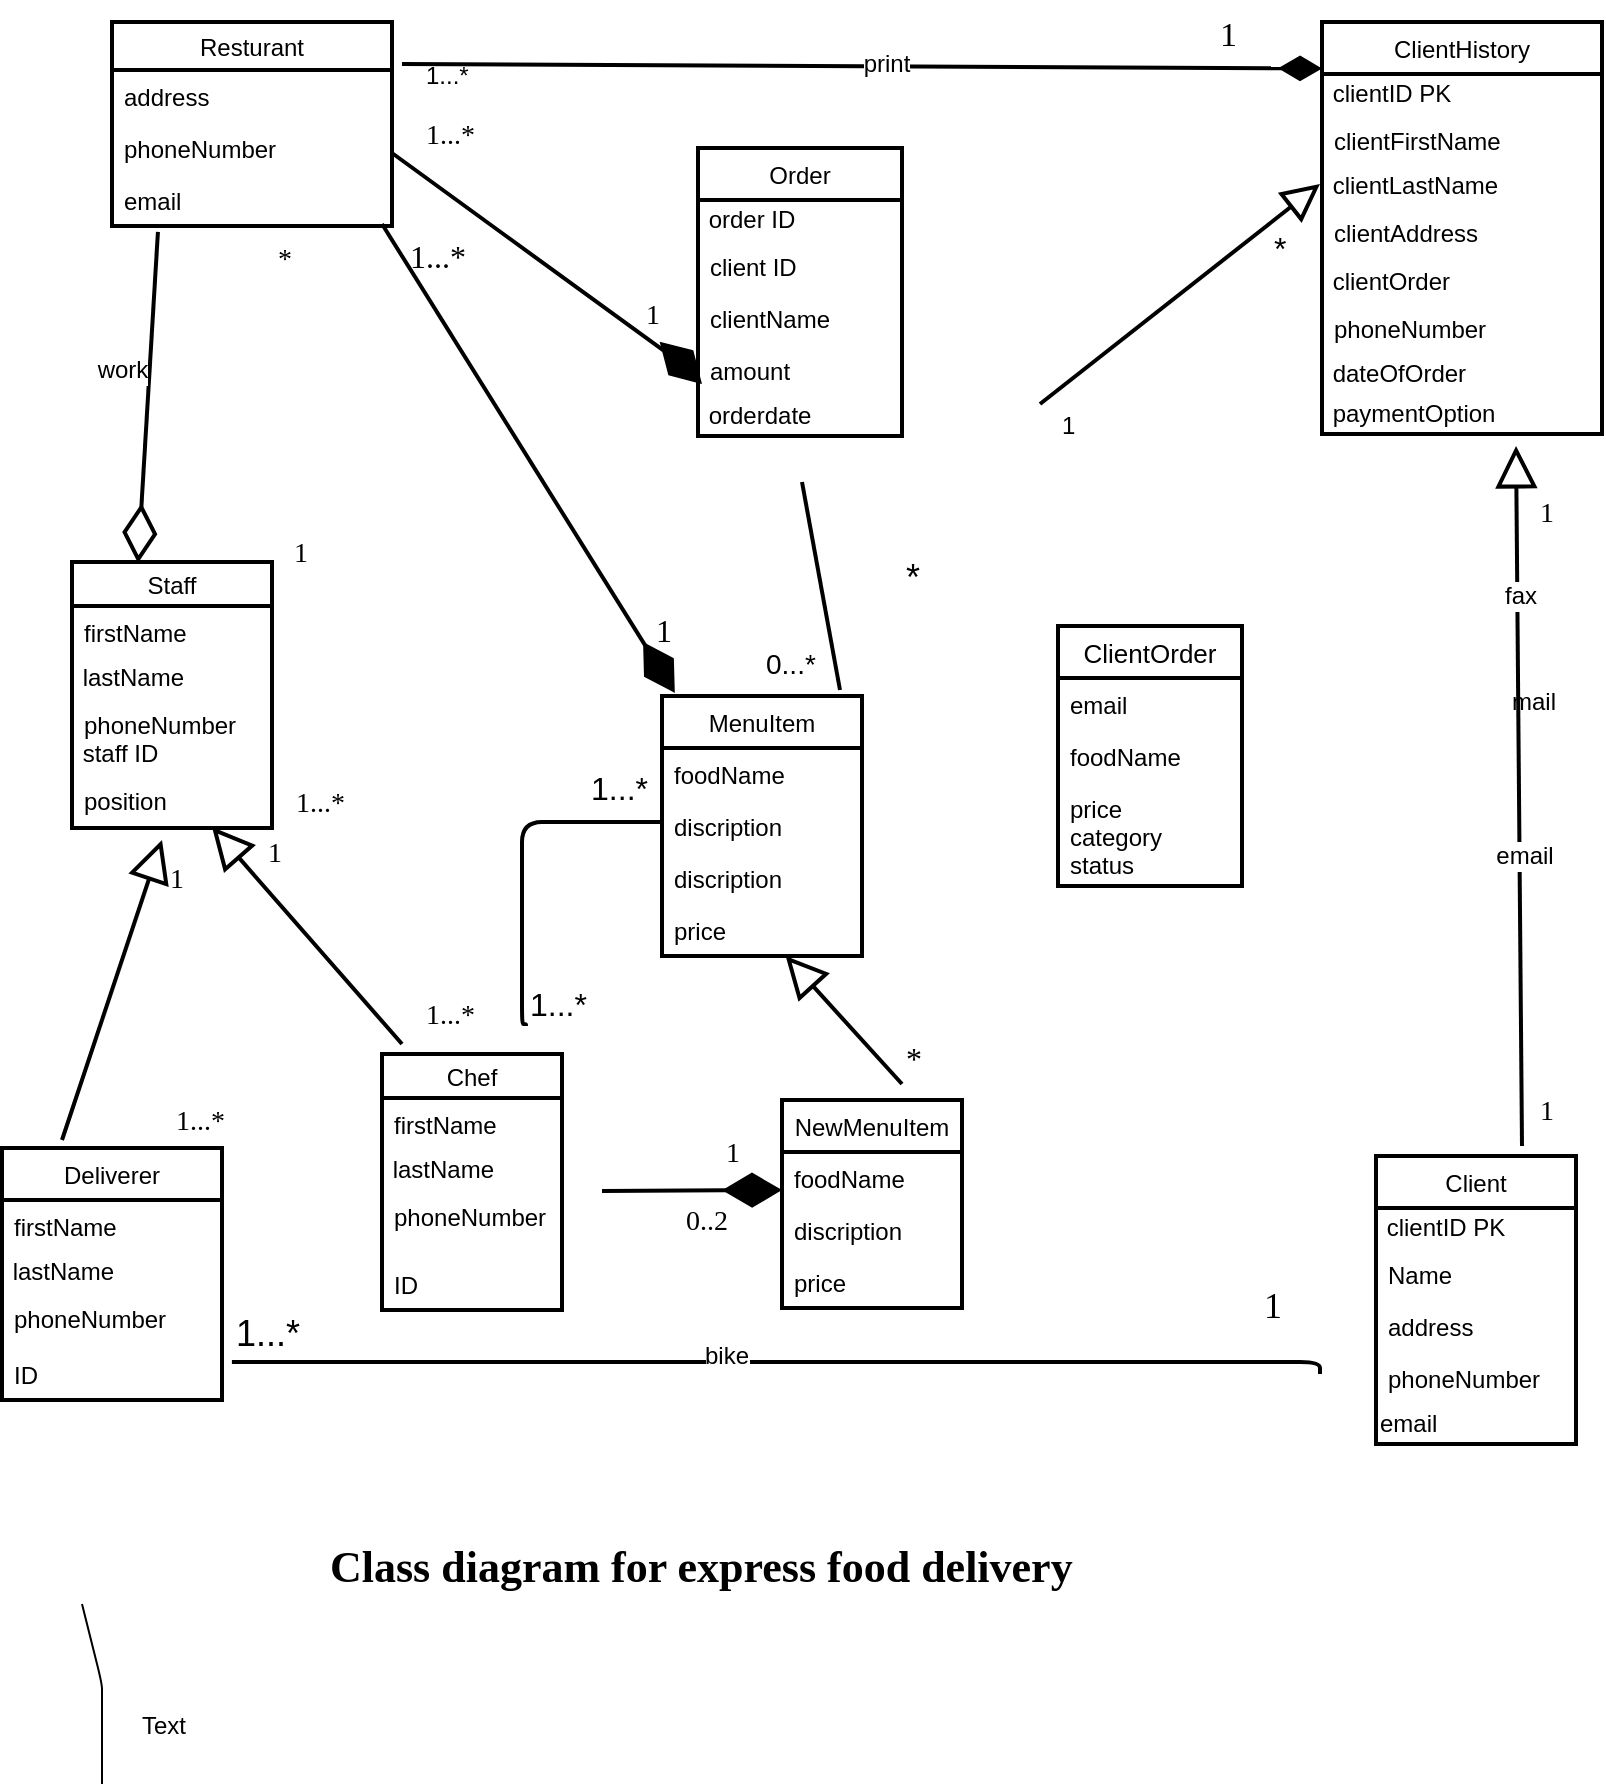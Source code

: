 <mxfile version="10.6.7" type="github"><diagram id="PMyvaHPzKjc7pbSjc2OF" name="Page-1"><mxGraphModel dx="840" dy="484" grid="1" gridSize="10" guides="1" tooltips="1" connect="1" arrows="1" fold="1" page="1" pageScale="1" pageWidth="850" pageHeight="1100" math="0" shadow="0"><root><mxCell id="0"/><mxCell id="1" parent="0"/><mxCell id="FSvo1Zlq3_zy5thV-xdE-30" value="Resturant" style="swimlane;fontStyle=0;childLayout=stackLayout;horizontal=1;startSize=24;fillColor=none;horizontalStack=0;resizeParent=1;resizeParentMax=0;resizeLast=0;collapsible=1;marginBottom=0;strokeWidth=2;" parent="1" vertex="1"><mxGeometry x="75" y="59" width="140" height="102" as="geometry"/></mxCell><mxCell id="FSvo1Zlq3_zy5thV-xdE-31" value="address" style="text;strokeColor=none;fillColor=none;align=left;verticalAlign=top;spacingLeft=4;spacingRight=4;overflow=hidden;rotatable=0;points=[[0,0.5],[1,0.5]];portConstraint=eastwest;" parent="FSvo1Zlq3_zy5thV-xdE-30" vertex="1"><mxGeometry y="24" width="140" height="26" as="geometry"/></mxCell><mxCell id="FSvo1Zlq3_zy5thV-xdE-32" value="phoneNumber" style="text;strokeColor=none;fillColor=none;align=left;verticalAlign=top;spacingLeft=4;spacingRight=4;overflow=hidden;rotatable=0;points=[[0,0.5],[1,0.5]];portConstraint=eastwest;" parent="FSvo1Zlq3_zy5thV-xdE-30" vertex="1"><mxGeometry y="50" width="140" height="26" as="geometry"/></mxCell><mxCell id="FSvo1Zlq3_zy5thV-xdE-33" value="email" style="text;strokeColor=none;fillColor=none;align=left;verticalAlign=top;spacingLeft=4;spacingRight=4;overflow=hidden;rotatable=0;points=[[0,0.5],[1,0.5]];portConstraint=eastwest;" parent="FSvo1Zlq3_zy5thV-xdE-30" vertex="1"><mxGeometry y="76" width="140" height="26" as="geometry"/></mxCell><mxCell id="FSvo1Zlq3_zy5thV-xdE-34" value="Staff" style="swimlane;fontStyle=0;childLayout=stackLayout;horizontal=1;startSize=22;fillColor=none;horizontalStack=0;resizeParent=1;resizeParentMax=0;resizeLast=0;collapsible=1;marginBottom=0;strokeWidth=2;" parent="1" vertex="1"><mxGeometry x="55" y="329" width="100" height="133" as="geometry"/></mxCell><mxCell id="FSvo1Zlq3_zy5thV-xdE-35" value="firstName" style="text;strokeColor=none;fillColor=none;align=left;verticalAlign=top;spacingLeft=4;spacingRight=4;overflow=hidden;rotatable=0;points=[[0,0.5],[1,0.5]];portConstraint=eastwest;" parent="FSvo1Zlq3_zy5thV-xdE-34" vertex="1"><mxGeometry y="22" width="100" height="26" as="geometry"/></mxCell><mxCell id="oN-hASVHx3ZPVdohbFlS-25" value="&amp;nbsp;lastName" style="text;html=1;resizable=0;points=[];autosize=1;align=left;verticalAlign=top;spacingTop=-4;" parent="FSvo1Zlq3_zy5thV-xdE-34" vertex="1"><mxGeometry y="48" width="100" height="20" as="geometry"/></mxCell><mxCell id="FSvo1Zlq3_zy5thV-xdE-36" value="phoneNumber" style="text;strokeColor=none;fillColor=none;align=left;verticalAlign=top;spacingLeft=4;spacingRight=4;overflow=hidden;rotatable=0;points=[[0,0.5],[1,0.5]];portConstraint=eastwest;" parent="FSvo1Zlq3_zy5thV-xdE-34" vertex="1"><mxGeometry y="68" width="100" height="18" as="geometry"/></mxCell><mxCell id="FSvo1Zlq3_zy5thV-xdE-40" value="&amp;nbsp;staff ID" style="text;html=1;resizable=0;points=[];autosize=1;align=left;verticalAlign=top;spacingTop=-4;" parent="FSvo1Zlq3_zy5thV-xdE-34" vertex="1"><mxGeometry y="86" width="100" height="20" as="geometry"/></mxCell><mxCell id="FSvo1Zlq3_zy5thV-xdE-37" value="position" style="text;strokeColor=none;fillColor=none;align=left;verticalAlign=top;spacingLeft=4;spacingRight=4;overflow=hidden;rotatable=0;points=[[0,0.5],[1,0.5]];portConstraint=eastwest;" parent="FSvo1Zlq3_zy5thV-xdE-34" vertex="1"><mxGeometry y="106" width="100" height="27" as="geometry"/></mxCell><mxCell id="FSvo1Zlq3_zy5thV-xdE-41" value="Deliverer" style="swimlane;fontStyle=0;childLayout=stackLayout;horizontal=1;startSize=26;fillColor=none;horizontalStack=0;resizeParent=1;resizeParentMax=0;resizeLast=0;collapsible=1;marginBottom=0;strokeWidth=2;" parent="1" vertex="1"><mxGeometry x="20" y="622" width="110" height="126" as="geometry"/></mxCell><mxCell id="FSvo1Zlq3_zy5thV-xdE-42" value="firstName" style="text;strokeColor=none;fillColor=none;align=left;verticalAlign=top;spacingLeft=4;spacingRight=4;overflow=hidden;rotatable=0;points=[[0,0.5],[1,0.5]];portConstraint=eastwest;" parent="FSvo1Zlq3_zy5thV-xdE-41" vertex="1"><mxGeometry y="26" width="110" height="26" as="geometry"/></mxCell><mxCell id="oN-hASVHx3ZPVdohbFlS-24" value="&amp;nbsp;lastName" style="text;html=1;resizable=0;points=[];autosize=1;align=left;verticalAlign=top;spacingTop=-4;" parent="FSvo1Zlq3_zy5thV-xdE-41" vertex="1"><mxGeometry y="52" width="110" height="20" as="geometry"/></mxCell><mxCell id="FSvo1Zlq3_zy5thV-xdE-43" value="phoneNumber" style="text;strokeColor=none;fillColor=none;align=left;verticalAlign=top;spacingLeft=4;spacingRight=4;overflow=hidden;rotatable=0;points=[[0,0.5],[1,0.5]];portConstraint=eastwest;" parent="FSvo1Zlq3_zy5thV-xdE-41" vertex="1"><mxGeometry y="72" width="110" height="28" as="geometry"/></mxCell><mxCell id="FSvo1Zlq3_zy5thV-xdE-44" value="ID" style="text;strokeColor=none;fillColor=none;align=left;verticalAlign=top;spacingLeft=4;spacingRight=4;overflow=hidden;rotatable=0;points=[[0,0.5],[1,0.5]];portConstraint=eastwest;" parent="FSvo1Zlq3_zy5thV-xdE-41" vertex="1"><mxGeometry y="100" width="110" height="26" as="geometry"/></mxCell><mxCell id="FSvo1Zlq3_zy5thV-xdE-45" value="Chef" style="swimlane;fontStyle=0;childLayout=stackLayout;horizontal=1;startSize=22;fillColor=none;horizontalStack=0;resizeParent=1;resizeParentMax=0;resizeLast=0;collapsible=1;marginBottom=0;strokeWidth=2;" parent="1" vertex="1"><mxGeometry x="210" y="575" width="90" height="128" as="geometry"/></mxCell><mxCell id="FSvo1Zlq3_zy5thV-xdE-46" value="firstName" style="text;strokeColor=none;fillColor=none;align=left;verticalAlign=top;spacingLeft=4;spacingRight=4;overflow=hidden;rotatable=0;points=[[0,0.5],[1,0.5]];portConstraint=eastwest;" parent="FSvo1Zlq3_zy5thV-xdE-45" vertex="1"><mxGeometry y="22" width="90" height="26" as="geometry"/></mxCell><mxCell id="oN-hASVHx3ZPVdohbFlS-18" value="&amp;nbsp;lastName" style="text;html=1;resizable=0;points=[];autosize=1;align=left;verticalAlign=top;spacingTop=-4;" parent="FSvo1Zlq3_zy5thV-xdE-45" vertex="1"><mxGeometry y="48" width="90" height="20" as="geometry"/></mxCell><mxCell id="FSvo1Zlq3_zy5thV-xdE-47" value="phoneNumber" style="text;strokeColor=none;fillColor=none;align=left;verticalAlign=top;spacingLeft=4;spacingRight=4;overflow=hidden;rotatable=0;points=[[0,0.5],[1,0.5]];portConstraint=eastwest;" parent="FSvo1Zlq3_zy5thV-xdE-45" vertex="1"><mxGeometry y="68" width="90" height="34" as="geometry"/></mxCell><mxCell id="FSvo1Zlq3_zy5thV-xdE-48" value="ID" style="text;strokeColor=none;fillColor=none;align=left;verticalAlign=top;spacingLeft=4;spacingRight=4;overflow=hidden;rotatable=0;points=[[0,0.5],[1,0.5]];portConstraint=eastwest;" parent="FSvo1Zlq3_zy5thV-xdE-45" vertex="1"><mxGeometry y="102" width="90" height="26" as="geometry"/></mxCell><mxCell id="FSvo1Zlq3_zy5thV-xdE-50" value="NewMenuItem" style="swimlane;fontStyle=0;childLayout=stackLayout;horizontal=1;startSize=26;fillColor=none;horizontalStack=0;resizeParent=1;resizeParentMax=0;resizeLast=0;collapsible=1;marginBottom=0;strokeWidth=2;" parent="1" vertex="1"><mxGeometry x="410" y="598" width="90" height="104" as="geometry"/></mxCell><mxCell id="UmTWgHU85mDlZWaIVKo3-22" value="foodName" style="text;strokeColor=none;fillColor=none;align=left;verticalAlign=top;spacingLeft=4;spacingRight=4;overflow=hidden;rotatable=0;points=[[0,0.5],[1,0.5]];portConstraint=eastwest;" parent="FSvo1Zlq3_zy5thV-xdE-50" vertex="1"><mxGeometry y="26" width="90" height="26" as="geometry"/></mxCell><mxCell id="FSvo1Zlq3_zy5thV-xdE-52" value="discription" style="text;strokeColor=none;fillColor=none;align=left;verticalAlign=top;spacingLeft=4;spacingRight=4;overflow=hidden;rotatable=0;points=[[0,0.5],[1,0.5]];portConstraint=eastwest;" parent="FSvo1Zlq3_zy5thV-xdE-50" vertex="1"><mxGeometry y="52" width="90" height="26" as="geometry"/></mxCell><mxCell id="FSvo1Zlq3_zy5thV-xdE-53" value="price" style="text;strokeColor=none;fillColor=none;align=left;verticalAlign=top;spacingLeft=4;spacingRight=4;overflow=hidden;rotatable=0;points=[[0,0.5],[1,0.5]];portConstraint=eastwest;" parent="FSvo1Zlq3_zy5thV-xdE-50" vertex="1"><mxGeometry y="78" width="90" height="26" as="geometry"/></mxCell><mxCell id="FSvo1Zlq3_zy5thV-xdE-54" value="Client" style="swimlane;fontStyle=0;childLayout=stackLayout;horizontal=1;startSize=26;fillColor=none;horizontalStack=0;resizeParent=1;resizeParentMax=0;resizeLast=0;collapsible=1;marginBottom=0;strokeWidth=2;" parent="1" vertex="1"><mxGeometry x="707" y="626" width="100" height="144" as="geometry"/></mxCell><mxCell id="c8X7KiR34gB_Cx5gtq29-8" value="&amp;nbsp;clientID PK" style="text;html=1;resizable=0;points=[];autosize=1;align=left;verticalAlign=top;spacingTop=-4;" parent="FSvo1Zlq3_zy5thV-xdE-54" vertex="1"><mxGeometry y="26" width="100" height="20" as="geometry"/></mxCell><mxCell id="FSvo1Zlq3_zy5thV-xdE-55" value="Name" style="text;strokeColor=none;fillColor=none;align=left;verticalAlign=top;spacingLeft=4;spacingRight=4;overflow=hidden;rotatable=0;points=[[0,0.5],[1,0.5]];portConstraint=eastwest;" parent="FSvo1Zlq3_zy5thV-xdE-54" vertex="1"><mxGeometry y="46" width="100" height="26" as="geometry"/></mxCell><mxCell id="FSvo1Zlq3_zy5thV-xdE-56" value="address" style="text;strokeColor=none;fillColor=none;align=left;verticalAlign=top;spacingLeft=4;spacingRight=4;overflow=hidden;rotatable=0;points=[[0,0.5],[1,0.5]];portConstraint=eastwest;" parent="FSvo1Zlq3_zy5thV-xdE-54" vertex="1"><mxGeometry y="72" width="100" height="26" as="geometry"/></mxCell><mxCell id="FSvo1Zlq3_zy5thV-xdE-57" value="phoneNumber" style="text;strokeColor=none;fillColor=none;align=left;verticalAlign=top;spacingLeft=4;spacingRight=4;overflow=hidden;rotatable=0;points=[[0,0.5],[1,0.5]];portConstraint=eastwest;" parent="FSvo1Zlq3_zy5thV-xdE-54" vertex="1"><mxGeometry y="98" width="100" height="26" as="geometry"/></mxCell><mxCell id="FSvo1Zlq3_zy5thV-xdE-66" value="email" style="text;html=1;resizable=0;points=[];autosize=1;align=left;verticalAlign=top;spacingTop=-4;" parent="FSvo1Zlq3_zy5thV-xdE-54" vertex="1"><mxGeometry y="124" width="100" height="20" as="geometry"/></mxCell><mxCell id="FSvo1Zlq3_zy5thV-xdE-62" value="MenuItem" style="swimlane;fontStyle=0;childLayout=stackLayout;horizontal=1;startSize=26;fillColor=none;horizontalStack=0;resizeParent=1;resizeParentMax=0;resizeLast=0;collapsible=1;marginBottom=0;strokeWidth=2;" parent="1" vertex="1"><mxGeometry x="350" y="396" width="100" height="130" as="geometry"/></mxCell><mxCell id="FSvo1Zlq3_zy5thV-xdE-63" value="foodName" style="text;strokeColor=none;fillColor=none;align=left;verticalAlign=top;spacingLeft=4;spacingRight=4;overflow=hidden;rotatable=0;points=[[0,0.5],[1,0.5]];portConstraint=eastwest;" parent="FSvo1Zlq3_zy5thV-xdE-62" vertex="1"><mxGeometry y="26" width="100" height="26" as="geometry"/></mxCell><mxCell id="RG7TzE9p2jxdOOslJ8Bv-2" value="discription" style="text;strokeColor=none;fillColor=none;align=left;verticalAlign=top;spacingLeft=4;spacingRight=4;overflow=hidden;rotatable=0;points=[[0,0.5],[1,0.5]];portConstraint=eastwest;" vertex="1" parent="FSvo1Zlq3_zy5thV-xdE-62"><mxGeometry y="52" width="100" height="26" as="geometry"/></mxCell><mxCell id="FSvo1Zlq3_zy5thV-xdE-64" value="discription" style="text;strokeColor=none;fillColor=none;align=left;verticalAlign=top;spacingLeft=4;spacingRight=4;overflow=hidden;rotatable=0;points=[[0,0.5],[1,0.5]];portConstraint=eastwest;" parent="FSvo1Zlq3_zy5thV-xdE-62" vertex="1"><mxGeometry y="78" width="100" height="26" as="geometry"/></mxCell><mxCell id="FSvo1Zlq3_zy5thV-xdE-65" value="price" style="text;strokeColor=none;fillColor=none;align=left;verticalAlign=top;spacingLeft=4;spacingRight=4;overflow=hidden;rotatable=0;points=[[0,0.5],[1,0.5]];portConstraint=eastwest;" parent="FSvo1Zlq3_zy5thV-xdE-62" vertex="1"><mxGeometry y="104" width="100" height="26" as="geometry"/></mxCell><mxCell id="FSvo1Zlq3_zy5thV-xdE-67" value="Order" style="swimlane;fontStyle=0;childLayout=stackLayout;horizontal=1;startSize=26;fillColor=none;horizontalStack=0;resizeParent=1;resizeParentMax=0;resizeLast=0;collapsible=1;marginBottom=0;strokeWidth=2;" parent="1" vertex="1"><mxGeometry x="368" y="122" width="102" height="144" as="geometry"/></mxCell><mxCell id="c8X7KiR34gB_Cx5gtq29-2" value="&amp;nbsp;order ID" style="text;html=1;resizable=0;points=[];autosize=1;align=left;verticalAlign=top;spacingTop=-4;" parent="FSvo1Zlq3_zy5thV-xdE-67" vertex="1"><mxGeometry y="26" width="102" height="20" as="geometry"/></mxCell><mxCell id="FSvo1Zlq3_zy5thV-xdE-69" value="client ID" style="text;strokeColor=none;fillColor=none;align=left;verticalAlign=top;spacingLeft=4;spacingRight=4;overflow=hidden;rotatable=0;points=[[0,0.5],[1,0.5]];portConstraint=eastwest;" parent="FSvo1Zlq3_zy5thV-xdE-67" vertex="1"><mxGeometry y="46" width="102" height="26" as="geometry"/></mxCell><mxCell id="RG7TzE9p2jxdOOslJ8Bv-3" value="clientName" style="text;strokeColor=none;fillColor=none;align=left;verticalAlign=top;spacingLeft=4;spacingRight=4;overflow=hidden;rotatable=0;points=[[0,0.5],[1,0.5]];portConstraint=eastwest;" vertex="1" parent="FSvo1Zlq3_zy5thV-xdE-67"><mxGeometry y="72" width="102" height="26" as="geometry"/></mxCell><mxCell id="FSvo1Zlq3_zy5thV-xdE-70" value="amount" style="text;strokeColor=none;fillColor=none;align=left;verticalAlign=top;spacingLeft=4;spacingRight=4;overflow=hidden;rotatable=0;points=[[0,0.5],[1,0.5]];portConstraint=eastwest;" parent="FSvo1Zlq3_zy5thV-xdE-67" vertex="1"><mxGeometry y="98" width="102" height="26" as="geometry"/></mxCell><mxCell id="FSvo1Zlq3_zy5thV-xdE-76" value="&amp;nbsp;orderdate" style="text;html=1;resizable=0;points=[];autosize=1;align=left;verticalAlign=top;spacingTop=-4;" parent="FSvo1Zlq3_zy5thV-xdE-67" vertex="1"><mxGeometry y="124" width="102" height="20" as="geometry"/></mxCell><mxCell id="FSvo1Zlq3_zy5thV-xdE-71" value="ClientHistory" style="swimlane;fontStyle=0;childLayout=stackLayout;horizontal=1;startSize=26;fillColor=none;horizontalStack=0;resizeParent=1;resizeParentMax=0;resizeLast=0;collapsible=1;marginBottom=0;strokeWidth=2;" parent="1" vertex="1"><mxGeometry x="680" y="59" width="140" height="206" as="geometry"/></mxCell><mxCell id="c8X7KiR34gB_Cx5gtq29-9" value="&amp;nbsp;clientID PK" style="text;html=1;resizable=0;points=[];autosize=1;align=left;verticalAlign=top;spacingTop=-4;" parent="FSvo1Zlq3_zy5thV-xdE-71" vertex="1"><mxGeometry y="26" width="140" height="20" as="geometry"/></mxCell><mxCell id="FSvo1Zlq3_zy5thV-xdE-72" value="clientFirstName" style="text;strokeColor=none;fillColor=none;align=left;verticalAlign=top;spacingLeft=4;spacingRight=4;overflow=hidden;rotatable=0;points=[[0,0.5],[1,0.5]];portConstraint=eastwest;" parent="FSvo1Zlq3_zy5thV-xdE-71" vertex="1"><mxGeometry y="46" width="140" height="26" as="geometry"/></mxCell><mxCell id="oN-hASVHx3ZPVdohbFlS-26" value="&amp;nbsp;clientLastName" style="text;html=1;resizable=0;points=[];autosize=1;align=left;verticalAlign=top;spacingTop=-4;" parent="FSvo1Zlq3_zy5thV-xdE-71" vertex="1"><mxGeometry y="72" width="140" height="20" as="geometry"/></mxCell><mxCell id="FSvo1Zlq3_zy5thV-xdE-73" value="clientAddress" style="text;strokeColor=none;fillColor=none;align=left;verticalAlign=top;spacingLeft=4;spacingRight=4;overflow=hidden;rotatable=0;points=[[0,0.5],[1,0.5]];portConstraint=eastwest;" parent="FSvo1Zlq3_zy5thV-xdE-71" vertex="1"><mxGeometry y="92" width="140" height="28" as="geometry"/></mxCell><mxCell id="FSvo1Zlq3_zy5thV-xdE-78" value="&amp;nbsp;clientOrder" style="text;html=1;resizable=0;points=[];autosize=1;align=left;verticalAlign=top;spacingTop=-4;" parent="FSvo1Zlq3_zy5thV-xdE-71" vertex="1"><mxGeometry y="120" width="140" height="20" as="geometry"/></mxCell><mxCell id="FSvo1Zlq3_zy5thV-xdE-74" value="phoneNumber" style="text;strokeColor=none;fillColor=none;align=left;verticalAlign=top;spacingLeft=4;spacingRight=4;overflow=hidden;rotatable=0;points=[[0,0.5],[1,0.5]];portConstraint=eastwest;" parent="FSvo1Zlq3_zy5thV-xdE-71" vertex="1"><mxGeometry y="140" width="140" height="26" as="geometry"/></mxCell><mxCell id="WOUE0Jak8V4BQsyUj6WV-1" value="&amp;nbsp;dateOfOrder" style="text;html=1;resizable=0;points=[];autosize=1;align=left;verticalAlign=top;spacingTop=-4;" parent="FSvo1Zlq3_zy5thV-xdE-71" vertex="1"><mxGeometry y="166" width="140" height="20" as="geometry"/></mxCell><mxCell id="FSvo1Zlq3_zy5thV-xdE-83" value="&amp;nbsp;paymentOption" style="text;html=1;resizable=0;points=[];autosize=1;align=left;verticalAlign=top;spacingTop=-4;" parent="FSvo1Zlq3_zy5thV-xdE-71" vertex="1"><mxGeometry y="186" width="140" height="20" as="geometry"/></mxCell><mxCell id="FSvo1Zlq3_zy5thV-xdE-84" value="" style="endArrow=none;html=1;edgeStyle=orthogonalEdgeStyle;exitX=1.045;exitY=0.269;exitDx=0;exitDy=0;exitPerimeter=0;strokeWidth=2;" parent="1" source="FSvo1Zlq3_zy5thV-xdE-44" edge="1"><mxGeometry relative="1" as="geometry"><mxPoint x="145" y="727" as="sourcePoint"/><mxPoint x="679" y="735" as="targetPoint"/><Array as="points"><mxPoint x="679" y="729"/></Array></mxGeometry></mxCell><mxCell id="FSvo1Zlq3_zy5thV-xdE-85" value="&lt;font style=&quot;font-size: 18px&quot;&gt;1...*&lt;/font&gt;" style="resizable=0;html=1;align=left;verticalAlign=bottom;labelBackgroundColor=#ffffff;fontSize=10;" parent="FSvo1Zlq3_zy5thV-xdE-84" connectable="0" vertex="1"><mxGeometry x="-1" relative="1" as="geometry"/></mxCell><mxCell id="FSvo1Zlq3_zy5thV-xdE-86" value="" style="resizable=0;html=1;align=right;verticalAlign=bottom;labelBackgroundColor=#ffffff;fontSize=10;" parent="FSvo1Zlq3_zy5thV-xdE-84" connectable="0" vertex="1"><mxGeometry x="1" relative="1" as="geometry"/></mxCell><mxCell id="oN-hASVHx3ZPVdohbFlS-11" value="bike" style="text;html=1;resizable=0;points=[];align=center;verticalAlign=middle;labelBackgroundColor=#ffffff;" parent="FSvo1Zlq3_zy5thV-xdE-84" vertex="1" connectable="0"><mxGeometry x="-0.103" y="3" relative="1" as="geometry"><mxPoint as="offset"/></mxGeometry></mxCell><mxCell id="FSvo1Zlq3_zy5thV-xdE-87" value="" style="endArrow=diamondThin;endFill=1;endSize=16;html=1;entryX=0;entryY=0.113;entryDx=0;entryDy=0;entryPerimeter=0;strokeWidth=2;" parent="1" target="FSvo1Zlq3_zy5thV-xdE-71" edge="1"><mxGeometry width="160" relative="1" as="geometry"><mxPoint x="220" y="80" as="sourcePoint"/><mxPoint x="660" y="70" as="targetPoint"/><Array as="points"/></mxGeometry></mxCell><mxCell id="oN-hASVHx3ZPVdohbFlS-17" value="print" style="text;html=1;resizable=0;points=[];align=center;verticalAlign=middle;labelBackgroundColor=#ffffff;" parent="FSvo1Zlq3_zy5thV-xdE-87" vertex="1" connectable="0"><mxGeometry x="0.052" y="1" relative="1" as="geometry"><mxPoint as="offset"/></mxGeometry></mxCell><mxCell id="FSvo1Zlq3_zy5thV-xdE-93" value="" style="endArrow=diamondThin;endFill=1;endSize=24;html=1;strokeWidth=2;" parent="1" edge="1"><mxGeometry width="160" relative="1" as="geometry"><mxPoint x="215" y="124.5" as="sourcePoint"/><mxPoint x="370" y="240" as="targetPoint"/><Array as="points"><mxPoint x="360" y="230"/></Array></mxGeometry></mxCell><mxCell id="FSvo1Zlq3_zy5thV-xdE-94" value="" style="endArrow=diamondThin;endFill=1;endSize=24;html=1;strokeWidth=2;entryX=0.064;entryY=-0.012;entryDx=0;entryDy=0;entryPerimeter=0;" parent="1" target="FSvo1Zlq3_zy5thV-xdE-62" edge="1"><mxGeometry width="160" relative="1" as="geometry"><mxPoint x="210" y="160" as="sourcePoint"/><mxPoint x="360" y="370" as="targetPoint"/><Array as="points"><mxPoint x="210" y="160"/></Array></mxGeometry></mxCell><mxCell id="FSvo1Zlq3_zy5thV-xdE-101" value="" style="endArrow=block;endSize=16;endFill=0;html=1;strokeWidth=2;" parent="1" target="FSvo1Zlq3_zy5thV-xdE-65" edge="1"><mxGeometry x="0.2" width="160" relative="1" as="geometry"><mxPoint x="470" y="590" as="sourcePoint"/><mxPoint x="470" y="514" as="targetPoint"/><mxPoint as="offset"/></mxGeometry></mxCell><mxCell id="FSvo1Zlq3_zy5thV-xdE-106" value="" style="endArrow=diamondThin;endFill=0;endSize=24;html=1;strokeWidth=2;entryX=0.33;entryY=0.004;entryDx=0;entryDy=0;entryPerimeter=0;exitX=0.164;exitY=1.115;exitDx=0;exitDy=0;exitPerimeter=0;" parent="1" target="FSvo1Zlq3_zy5thV-xdE-34" edge="1" source="FSvo1Zlq3_zy5thV-xdE-33"><mxGeometry width="160" relative="1" as="geometry"><mxPoint x="150" y="161.5" as="sourcePoint"/><mxPoint x="150" y="311.5" as="targetPoint"/><Array as="points"/></mxGeometry></mxCell><mxCell id="oN-hASVHx3ZPVdohbFlS-16" value="work" style="text;html=1;resizable=0;points=[];align=center;verticalAlign=middle;labelBackgroundColor=#ffffff;" parent="FSvo1Zlq3_zy5thV-xdE-106" vertex="1" connectable="0"><mxGeometry x="0.019" y="19" relative="1" as="geometry"><mxPoint x="-32" y="-17" as="offset"/></mxGeometry></mxCell><mxCell id="FSvo1Zlq3_zy5thV-xdE-107" value="" style="endArrow=block;endSize=16;endFill=0;html=1;strokeWidth=2;" parent="1" edge="1"><mxGeometry x="-0.013" y="-11" width="160" relative="1" as="geometry"><mxPoint x="50" y="618" as="sourcePoint"/><mxPoint x="100" y="468" as="targetPoint"/><mxPoint as="offset"/></mxGeometry></mxCell><mxCell id="UmTWgHU85mDlZWaIVKo3-9" value="1" style="text;html=1;resizable=0;points=[];align=center;verticalAlign=middle;labelBackgroundColor=#ffffff;fontSize=14;fontFamily=Verdana;" parent="FSvo1Zlq3_zy5thV-xdE-107" vertex="1" connectable="0"><mxGeometry x="0.846" y="-10" relative="1" as="geometry"><mxPoint x="1" y="5" as="offset"/></mxGeometry></mxCell><mxCell id="FSvo1Zlq3_zy5thV-xdE-108" value="" style="endArrow=diamondThin;endFill=1;endSize=24;html=1;strokeWidth=2;" parent="1" edge="1"><mxGeometry width="160" relative="1" as="geometry"><mxPoint x="320" y="643.5" as="sourcePoint"/><mxPoint x="410" y="643" as="targetPoint"/></mxGeometry></mxCell><mxCell id="FSvo1Zlq3_zy5thV-xdE-109" value="" style="endArrow=block;endSize=16;endFill=0;html=1;strokeWidth=2;entryX=0.7;entryY=0.981;entryDx=0;entryDy=0;entryPerimeter=0;" parent="1" target="FSvo1Zlq3_zy5thV-xdE-37" edge="1"><mxGeometry width="160" relative="1" as="geometry"><mxPoint x="220" y="570" as="sourcePoint"/><mxPoint x="190" y="459" as="targetPoint"/><Array as="points"><mxPoint x="220" y="570"/></Array></mxGeometry></mxCell><mxCell id="UmTWgHU85mDlZWaIVKo3-12" value="1" style="text;html=1;resizable=0;points=[];align=center;verticalAlign=middle;labelBackgroundColor=#ffffff;fontSize=14;fontFamily=Verdana;" parent="FSvo1Zlq3_zy5thV-xdE-109" vertex="1" connectable="0"><mxGeometry x="0.796" y="-14" relative="1" as="geometry"><mxPoint x="11" y="11" as="offset"/></mxGeometry></mxCell><mxCell id="FSvo1Zlq3_zy5thV-xdE-111" value="" style="endArrow=none;html=1;edgeStyle=orthogonalEdgeStyle;strokeWidth=2;exitX=1.04;exitY=0.8;exitDx=0;exitDy=0;exitPerimeter=0;" parent="1" edge="1" source="UmTWgHU85mDlZWaIVKo3-13"><mxGeometry relative="1" as="geometry"><mxPoint x="300" y="560" as="sourcePoint"/><mxPoint x="350" y="459" as="targetPoint"/><Array as="points"><mxPoint x="282" y="560"/><mxPoint x="280" y="560"/><mxPoint x="280" y="459"/></Array></mxGeometry></mxCell><mxCell id="FSvo1Zlq3_zy5thV-xdE-112" value="&lt;font style=&quot;font-size: 16px&quot;&gt;1...*&lt;/font&gt;" style="resizable=0;html=1;align=left;verticalAlign=bottom;labelBackgroundColor=#ffffff;fontSize=10;" parent="FSvo1Zlq3_zy5thV-xdE-111" connectable="0" vertex="1"><mxGeometry x="-1" relative="1" as="geometry"><mxPoint as="offset"/></mxGeometry></mxCell><mxCell id="FSvo1Zlq3_zy5thV-xdE-113" value="1...*" style="resizable=0;html=1;align=right;verticalAlign=bottom;labelBackgroundColor=#ffffff;fontSize=16;" parent="FSvo1Zlq3_zy5thV-xdE-111" connectable="0" vertex="1"><mxGeometry x="1" relative="1" as="geometry"><mxPoint x="-7" y="-6" as="offset"/></mxGeometry></mxCell><mxCell id="FSvo1Zlq3_zy5thV-xdE-117" value="" style="endArrow=block;endSize=16;endFill=0;html=1;strokeWidth=2;entryX=0.693;entryY=1.3;entryDx=0;entryDy=0;entryPerimeter=0;" parent="1" target="FSvo1Zlq3_zy5thV-xdE-83" edge="1"><mxGeometry x="-0.023" y="-21" width="160" relative="1" as="geometry"><mxPoint x="780" y="621" as="sourcePoint"/><mxPoint x="780" y="371" as="targetPoint"/><Array as="points"/><mxPoint as="offset"/></mxGeometry></mxCell><mxCell id="oN-hASVHx3ZPVdohbFlS-14" value="email" style="text;html=1;resizable=0;points=[];align=center;verticalAlign=middle;labelBackgroundColor=#ffffff;" parent="FSvo1Zlq3_zy5thV-xdE-117" vertex="1" connectable="0"><mxGeometry x="-0.168" y="-2" relative="1" as="geometry"><mxPoint as="offset"/></mxGeometry></mxCell><mxCell id="oN-hASVHx3ZPVdohbFlS-15" value="fax" style="text;html=1;resizable=0;points=[];align=center;verticalAlign=middle;labelBackgroundColor=#ffffff;" parent="FSvo1Zlq3_zy5thV-xdE-117" vertex="1" connectable="0"><mxGeometry x="0.573" y="-1" relative="1" as="geometry"><mxPoint as="offset"/></mxGeometry></mxCell><mxCell id="FSvo1Zlq3_zy5thV-xdE-118" value="Class diagram for express food delivery" style="text;html=1;resizable=0;points=[];autosize=1;align=left;verticalAlign=top;spacingTop=-4;strokeWidth=11;perimeterSpacing=5;spacing=6;spacingRight=4;fontFamily=Verdana;fontSize=22;fontStyle=1" parent="1" vertex="1"><mxGeometry x="178" y="812" width="230" height="20" as="geometry"/></mxCell><mxCell id="UmTWgHU85mDlZWaIVKo3-2" value="&lt;font style=&quot;font-size: 12px&quot; face=&quot;Helvetica&quot;&gt;1...*&lt;/font&gt;" style="text;html=1;resizable=0;points=[];autosize=1;align=left;verticalAlign=top;spacingTop=-4;fontSize=22;fontFamily=Verdana;" parent="1" vertex="1"><mxGeometry x="230" y="67" width="40" height="30" as="geometry"/></mxCell><mxCell id="UmTWgHU85mDlZWaIVKo3-3" value="&lt;font style=&quot;font-size: 17px&quot;&gt;1&lt;/font&gt;" style="text;html=1;resizable=0;points=[];autosize=1;align=left;verticalAlign=top;spacingTop=-4;fontSize=22;fontFamily=Verdana;" parent="1" vertex="1"><mxGeometry x="627" y="48" width="30" height="30" as="geometry"/></mxCell><mxCell id="UmTWgHU85mDlZWaIVKo3-4" value="1...*" style="text;html=1;resizable=0;points=[];autosize=1;align=left;verticalAlign=top;spacingTop=-4;fontSize=14;fontFamily=Verdana;" parent="1" vertex="1"><mxGeometry x="230" y="105" width="70" height="30" as="geometry"/></mxCell><mxCell id="UmTWgHU85mDlZWaIVKo3-6" value="1" style="text;html=1;resizable=0;points=[];autosize=1;align=left;verticalAlign=top;spacingTop=-4;fontSize=14;fontFamily=Verdana;" parent="1" vertex="1"><mxGeometry x="340" y="194.5" width="20" height="20" as="geometry"/></mxCell><mxCell id="UmTWgHU85mDlZWaIVKo3-7" value="*" style="text;html=1;resizable=0;points=[];autosize=1;align=left;verticalAlign=top;spacingTop=-4;fontSize=14;fontFamily=Verdana;" parent="1" vertex="1"><mxGeometry x="156" y="167" width="20" height="20" as="geometry"/></mxCell><mxCell id="UmTWgHU85mDlZWaIVKo3-8" value="1" style="text;html=1;resizable=0;points=[];autosize=1;align=left;verticalAlign=top;spacingTop=-4;fontSize=14;fontFamily=Verdana;" parent="1" vertex="1"><mxGeometry x="164" y="314" width="20" height="20" as="geometry"/></mxCell><mxCell id="UmTWgHU85mDlZWaIVKo3-10" value="1...*" style="text;html=1;resizable=0;points=[];autosize=1;align=left;verticalAlign=top;spacingTop=-4;fontSize=14;fontFamily=Verdana;" parent="1" vertex="1"><mxGeometry x="105" y="598" width="50" height="20" as="geometry"/></mxCell><mxCell id="UmTWgHU85mDlZWaIVKo3-11" value="&lt;font style=&quot;font-size: 18px&quot;&gt;1&lt;/font&gt;" style="text;html=1;resizable=0;points=[];autosize=1;align=left;verticalAlign=top;spacingTop=-4;fontSize=14;fontFamily=Verdana;" parent="1" vertex="1"><mxGeometry x="649" y="688" width="30" height="20" as="geometry"/></mxCell><mxCell id="UmTWgHU85mDlZWaIVKo3-13" value="1...*" style="text;html=1;resizable=0;points=[];autosize=1;align=left;verticalAlign=top;spacingTop=-4;fontSize=14;fontFamily=Verdana;" parent="1" vertex="1"><mxGeometry x="230" y="545" width="50" height="20" as="geometry"/></mxCell><mxCell id="oN-hASVHx3ZPVdohbFlS-21" value="1...*" style="text;html=1;resizable=0;points=[];autosize=1;align=left;verticalAlign=top;spacingTop=-4;fontSize=14;fontFamily=Verdana;" parent="1" vertex="1"><mxGeometry x="165" y="439" width="50" height="20" as="geometry"/></mxCell><mxCell id="UmTWgHU85mDlZWaIVKo3-15" value="1" style="text;html=1;resizable=0;points=[];autosize=1;align=left;verticalAlign=top;spacingTop=-4;fontSize=16;fontFamily=Verdana;" parent="1" vertex="1"><mxGeometry x="345" y="351" width="30" height="20" as="geometry"/></mxCell><mxCell id="UmTWgHU85mDlZWaIVKo3-16" value="1...*" style="text;html=1;resizable=0;points=[];autosize=1;align=left;verticalAlign=top;spacingTop=-4;fontSize=16;fontFamily=Verdana;" parent="1" vertex="1"><mxGeometry x="222" y="164" width="50" height="20" as="geometry"/></mxCell><mxCell id="UmTWgHU85mDlZWaIVKo3-18" value="*" style="text;html=1;resizable=0;points=[];autosize=1;align=left;verticalAlign=top;spacingTop=-4;fontSize=16;fontFamily=Verdana;" parent="1" vertex="1"><mxGeometry x="470" y="565" width="30" height="20" as="geometry"/></mxCell><mxCell id="UmTWgHU85mDlZWaIVKo3-21" value="0..2" style="text;html=1;resizable=0;points=[];autosize=1;align=left;verticalAlign=top;spacingTop=-4;fontSize=14;fontFamily=Verdana;" parent="1" vertex="1"><mxGeometry x="360" y="648" width="50" height="20" as="geometry"/></mxCell><mxCell id="UmTWgHU85mDlZWaIVKo3-23" value="1" style="text;html=1;resizable=0;points=[];autosize=1;align=left;verticalAlign=top;spacingTop=-4;fontSize=14;fontFamily=Verdana;" parent="1" vertex="1"><mxGeometry x="380" y="614" width="20" height="20" as="geometry"/></mxCell><mxCell id="UmTWgHU85mDlZWaIVKo3-27" value="1" style="text;html=1;resizable=0;points=[];autosize=1;align=left;verticalAlign=top;spacingTop=-4;fontSize=14;fontFamily=Verdana;" parent="1" vertex="1"><mxGeometry x="787" y="593" width="20" height="20" as="geometry"/></mxCell><mxCell id="UmTWgHU85mDlZWaIVKo3-30" value="1" style="text;html=1;resizable=0;points=[];autosize=1;align=left;verticalAlign=top;spacingTop=-4;fontSize=14;fontFamily=Verdana;" parent="1" vertex="1"><mxGeometry x="787" y="294" width="20" height="20" as="geometry"/></mxCell><mxCell id="oN-hASVHx3ZPVdohbFlS-1" value="&lt;font style=&quot;font-size: 18px&quot;&gt;*&lt;/font&gt;" style="text;html=1;resizable=0;points=[];autosize=1;align=left;verticalAlign=top;spacingTop=-4;" parent="1" vertex="1"><mxGeometry x="470" y="324" width="20" height="20" as="geometry"/></mxCell><mxCell id="oN-hASVHx3ZPVdohbFlS-2" value="&lt;font style=&quot;font-size: 14px&quot;&gt;0...*&lt;/font&gt;" style="text;html=1;resizable=0;points=[];autosize=1;align=left;verticalAlign=top;spacingTop=-4;" parent="1" vertex="1"><mxGeometry x="400" y="369" width="40" height="20" as="geometry"/></mxCell><mxCell id="oN-hASVHx3ZPVdohbFlS-3" value="" style="endArrow=block;endSize=14;endFill=0;html=1;startSize=14;jumpSize=15;targetPerimeterSpacing=0;strokeWidth=2;" parent="1" edge="1"><mxGeometry width="160" relative="1" as="geometry"><mxPoint x="539" y="250" as="sourcePoint"/><mxPoint x="679" y="140" as="targetPoint"/><Array as="points"/></mxGeometry></mxCell><mxCell id="oN-hASVHx3ZPVdohbFlS-9" value="&lt;font style=&quot;font-size: 16px&quot;&gt;*&lt;/font&gt;" style="text;html=1;resizable=0;points=[];autosize=1;align=left;verticalAlign=top;spacingTop=-4;" parent="1" vertex="1"><mxGeometry x="654" y="160" width="20" height="20" as="geometry"/></mxCell><mxCell id="oN-hASVHx3ZPVdohbFlS-10" value="1" style="text;html=1;resizable=0;points=[];autosize=1;align=left;verticalAlign=top;spacingTop=-4;" parent="1" vertex="1"><mxGeometry x="548" y="251" width="20" height="20" as="geometry"/></mxCell><mxCell id="oN-hASVHx3ZPVdohbFlS-13" value="mail&amp;nbsp;" style="text;html=1;resizable=0;points=[];autosize=1;align=left;verticalAlign=top;spacingTop=-4;" parent="1" vertex="1"><mxGeometry x="773" y="389" width="40" height="20" as="geometry"/></mxCell><mxCell id="RG7TzE9p2jxdOOslJ8Bv-4" value="" style="endArrow=none;html=1;" edge="1" parent="1"><mxGeometry width="50" height="50" relative="1" as="geometry"><mxPoint x="70" y="940" as="sourcePoint"/><mxPoint x="60" y="850" as="targetPoint"/><Array as="points"><mxPoint x="70" y="900"/><mxPoint x="70" y="890"/></Array></mxGeometry></mxCell><mxCell id="RG7TzE9p2jxdOOslJ8Bv-6" value="Text" style="text;html=1;resizable=0;points=[];autosize=1;align=left;verticalAlign=top;spacingTop=-4;" vertex="1" parent="1"><mxGeometry x="88" y="901" width="40" height="20" as="geometry"/></mxCell><mxCell id="RG7TzE9p2jxdOOslJ8Bv-7" value="" style="endArrow=none;html=1;entryX=0.507;entryY=1.15;entryDx=0;entryDy=0;entryPerimeter=0;exitX=0.975;exitY=1.2;exitDx=0;exitDy=0;exitPerimeter=0;strokeWidth=2;" edge="1" parent="1" source="oN-hASVHx3ZPVdohbFlS-2"><mxGeometry width="50" height="50" relative="1" as="geometry"><mxPoint x="400" y="386" as="sourcePoint"/><mxPoint x="420" y="289" as="targetPoint"/></mxGeometry></mxCell><mxCell id="RG7TzE9p2jxdOOslJ8Bv-8" value="ClientOrder" style="swimlane;fontStyle=0;childLayout=stackLayout;horizontal=1;startSize=26;fillColor=none;horizontalStack=0;resizeParent=1;resizeParentMax=0;resizeLast=0;collapsible=1;marginBottom=0;fontSize=13;strokeWidth=2;" vertex="1" parent="1"><mxGeometry x="548" y="361" width="92" height="130" as="geometry"/></mxCell><mxCell id="RG7TzE9p2jxdOOslJ8Bv-9" value="email" style="text;strokeColor=none;fillColor=none;align=left;verticalAlign=top;spacingLeft=4;spacingRight=4;overflow=hidden;rotatable=0;points=[[0,0.5],[1,0.5]];portConstraint=eastwest;" vertex="1" parent="RG7TzE9p2jxdOOslJ8Bv-8"><mxGeometry y="26" width="92" height="26" as="geometry"/></mxCell><mxCell id="RG7TzE9p2jxdOOslJ8Bv-10" value="foodName" style="text;strokeColor=none;fillColor=none;align=left;verticalAlign=top;spacingLeft=4;spacingRight=4;overflow=hidden;rotatable=0;points=[[0,0.5],[1,0.5]];portConstraint=eastwest;" vertex="1" parent="RG7TzE9p2jxdOOslJ8Bv-8"><mxGeometry y="52" width="92" height="26" as="geometry"/></mxCell><mxCell id="RG7TzE9p2jxdOOslJ8Bv-11" value="price&#10;category&#10;status&#10;" style="text;strokeColor=none;fillColor=none;align=left;verticalAlign=top;spacingLeft=4;spacingRight=4;overflow=hidden;rotatable=0;points=[[0,0.5],[1,0.5]];portConstraint=eastwest;" vertex="1" parent="RG7TzE9p2jxdOOslJ8Bv-8"><mxGeometry y="78" width="92" height="52" as="geometry"/></mxCell></root></mxGraphModel></diagram></mxfile>